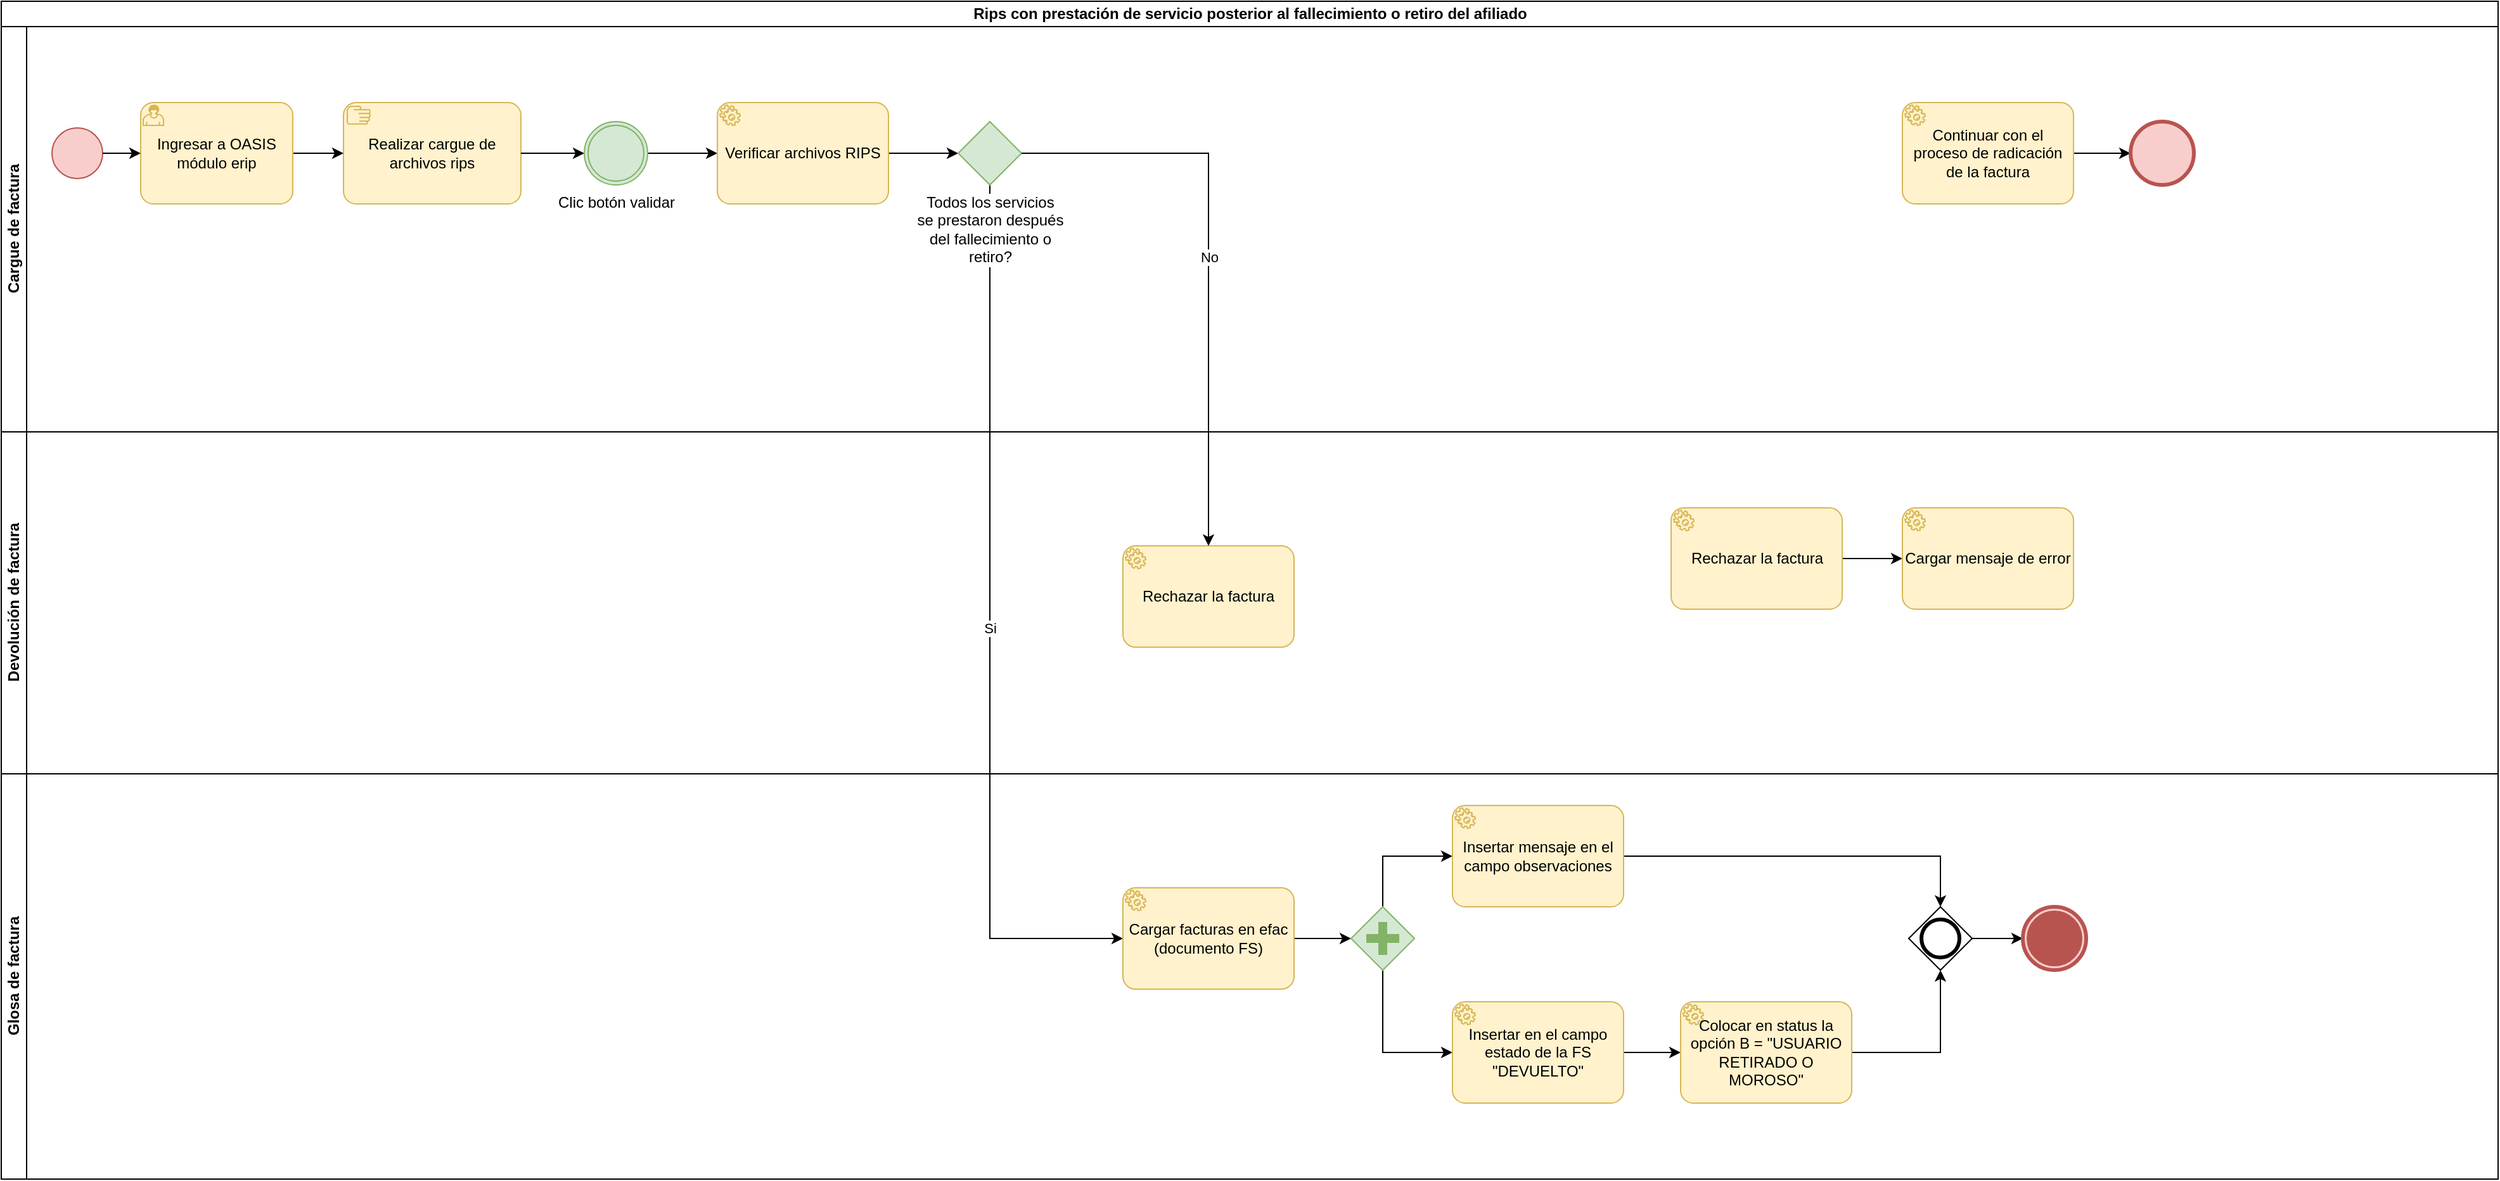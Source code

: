 <mxfile version="21.7.1" type="github">
  <diagram name="Página-1" id="mpdH6doztN7DgkLEiqyZ">
    <mxGraphModel dx="1674" dy="792" grid="1" gridSize="10" guides="1" tooltips="1" connect="1" arrows="1" fold="1" page="1" pageScale="1" pageWidth="2150" pageHeight="930" math="0" shadow="0">
      <root>
        <mxCell id="0" />
        <mxCell id="1" parent="0" />
        <mxCell id="F8KtdpI1GHPBsjBE2DjE-1" value="&lt;font style=&quot;vertical-align: inherit;&quot;&gt;&lt;font style=&quot;vertical-align: inherit;&quot;&gt;Rips con prestación de servicio posterior al fallecimiento o retiro del afiliado&lt;/font&gt;&lt;/font&gt;" style="swimlane;childLayout=stackLayout;resizeParent=1;resizeParentMax=0;horizontal=1;startSize=20;horizontalStack=0;html=1;" parent="1" vertex="1">
          <mxGeometry x="35" y="10" width="1970" height="930" as="geometry" />
        </mxCell>
        <mxCell id="I0qWXPTTr72CTAHtNLoR-31" value="Si" style="edgeStyle=orthogonalEdgeStyle;rounded=0;orthogonalLoop=1;jettySize=auto;html=1;entryX=0;entryY=0.5;entryDx=0;entryDy=0;entryPerimeter=0;" edge="1" parent="F8KtdpI1GHPBsjBE2DjE-1" source="I0qWXPTTr72CTAHtNLoR-29" target="I0qWXPTTr72CTAHtNLoR-32">
          <mxGeometry relative="1" as="geometry">
            <mxPoint x="780" y="740" as="targetPoint" />
            <Array as="points">
              <mxPoint x="780" y="740" />
            </Array>
          </mxGeometry>
        </mxCell>
        <mxCell id="F8KtdpI1GHPBsjBE2DjE-2" value="&lt;font style=&quot;vertical-align: inherit;&quot;&gt;&lt;font style=&quot;vertical-align: inherit;&quot;&gt;Cargue de factura&lt;/font&gt;&lt;/font&gt;" style="swimlane;startSize=20;horizontal=0;html=1;" parent="F8KtdpI1GHPBsjBE2DjE-1" vertex="1">
          <mxGeometry y="20" width="1970" height="320" as="geometry" />
        </mxCell>
        <mxCell id="F8KtdpI1GHPBsjBE2DjE-4" value="" style="points=[[0.145,0.145,0],[0.5,0,0],[0.855,0.145,0],[1,0.5,0],[0.855,0.855,0],[0.5,1,0],[0.145,0.855,0],[0,0.5,0]];shape=mxgraph.bpmn.event;html=1;verticalLabelPosition=bottom;labelBackgroundColor=#ffffff;verticalAlign=top;align=center;perimeter=ellipsePerimeter;outlineConnect=0;aspect=fixed;outline=standard;symbol=general;fillColor=#f8cecc;strokeColor=#b85450;" parent="F8KtdpI1GHPBsjBE2DjE-2" vertex="1">
          <mxGeometry x="40" y="80" width="40" height="40" as="geometry" />
        </mxCell>
        <mxCell id="F8KtdpI1GHPBsjBE2DjE-5" value="Realizar cargue de archivos rips" style="points=[[0.25,0,0],[0.5,0,0],[0.75,0,0],[1,0.25,0],[1,0.5,0],[1,0.75,0],[0.75,1,0],[0.5,1,0],[0.25,1,0],[0,0.75,0],[0,0.5,0],[0,0.25,0]];shape=mxgraph.bpmn.task;whiteSpace=wrap;rectStyle=rounded;size=10;html=1;container=1;expand=0;collapsible=0;taskMarker=manual;fillColor=#fff2cc;strokeColor=#d6b656;" parent="F8KtdpI1GHPBsjBE2DjE-2" vertex="1">
          <mxGeometry x="270" y="60" width="140" height="80" as="geometry" />
        </mxCell>
        <mxCell id="F8KtdpI1GHPBsjBE2DjE-6" style="edgeStyle=orthogonalEdgeStyle;rounded=0;orthogonalLoop=1;jettySize=auto;html=1;" parent="F8KtdpI1GHPBsjBE2DjE-2" source="F8KtdpI1GHPBsjBE2DjE-7" target="F8KtdpI1GHPBsjBE2DjE-5" edge="1">
          <mxGeometry relative="1" as="geometry">
            <mxPoint x="270" y="100" as="targetPoint" />
          </mxGeometry>
        </mxCell>
        <mxCell id="F8KtdpI1GHPBsjBE2DjE-7" value="Ingresar a OASIS módulo erip" style="points=[[0.25,0,0],[0.5,0,0],[0.75,0,0],[1,0.25,0],[1,0.5,0],[1,0.75,0],[0.75,1,0],[0.5,1,0],[0.25,1,0],[0,0.75,0],[0,0.5,0],[0,0.25,0]];shape=mxgraph.bpmn.task;whiteSpace=wrap;rectStyle=rounded;size=10;html=1;container=1;expand=0;collapsible=0;taskMarker=user;fillColor=#fff2cc;strokeColor=#d6b656;" parent="F8KtdpI1GHPBsjBE2DjE-2" vertex="1">
          <mxGeometry x="110" y="60" width="120" height="80" as="geometry" />
        </mxCell>
        <mxCell id="F8KtdpI1GHPBsjBE2DjE-8" style="edgeStyle=orthogonalEdgeStyle;rounded=0;orthogonalLoop=1;jettySize=auto;html=1;entryX=0;entryY=0.5;entryDx=0;entryDy=0;entryPerimeter=0;" parent="F8KtdpI1GHPBsjBE2DjE-2" source="F8KtdpI1GHPBsjBE2DjE-4" target="F8KtdpI1GHPBsjBE2DjE-7" edge="1">
          <mxGeometry relative="1" as="geometry">
            <mxPoint x="110" y="100" as="targetPoint" />
          </mxGeometry>
        </mxCell>
        <mxCell id="F8KtdpI1GHPBsjBE2DjE-9" style="edgeStyle=orthogonalEdgeStyle;rounded=0;orthogonalLoop=1;jettySize=auto;html=1;entryX=0;entryY=0.5;entryDx=0;entryDy=0;entryPerimeter=0;" parent="F8KtdpI1GHPBsjBE2DjE-2" source="F8KtdpI1GHPBsjBE2DjE-5" target="F8KtdpI1GHPBsjBE2DjE-13" edge="1">
          <mxGeometry relative="1" as="geometry">
            <mxPoint x="460" y="100" as="targetPoint" />
          </mxGeometry>
        </mxCell>
        <mxCell id="F8KtdpI1GHPBsjBE2DjE-12" style="edgeStyle=orthogonalEdgeStyle;rounded=0;orthogonalLoop=1;jettySize=auto;html=1;entryX=0;entryY=0.5;entryDx=0;entryDy=0;entryPerimeter=0;" parent="F8KtdpI1GHPBsjBE2DjE-2" source="F8KtdpI1GHPBsjBE2DjE-13" target="F8KtdpI1GHPBsjBE2DjE-24" edge="1">
          <mxGeometry relative="1" as="geometry">
            <mxPoint x="560" y="100" as="targetPoint" />
          </mxGeometry>
        </mxCell>
        <mxCell id="F8KtdpI1GHPBsjBE2DjE-13" value="Clic botón validar" style="points=[[0.145,0.145,0],[0.5,0,0],[0.855,0.145,0],[1,0.5,0],[0.855,0.855,0],[0.5,1,0],[0.145,0.855,0],[0,0.5,0]];shape=mxgraph.bpmn.event;html=1;verticalLabelPosition=bottom;labelBackgroundColor=#ffffff;verticalAlign=top;align=center;perimeter=ellipsePerimeter;outlineConnect=0;aspect=fixed;outline=throwing;symbol=general;fillColor=#d5e8d4;strokeColor=#82b366;" parent="F8KtdpI1GHPBsjBE2DjE-2" vertex="1">
          <mxGeometry x="460" y="75" width="50" height="50" as="geometry" />
        </mxCell>
        <mxCell id="F8KtdpI1GHPBsjBE2DjE-23" style="edgeStyle=orthogonalEdgeStyle;rounded=0;orthogonalLoop=1;jettySize=auto;html=1;entryX=0;entryY=0.5;entryDx=0;entryDy=0;entryPerimeter=0;" parent="F8KtdpI1GHPBsjBE2DjE-2" source="F8KtdpI1GHPBsjBE2DjE-24" target="I0qWXPTTr72CTAHtNLoR-29" edge="1">
          <mxGeometry relative="1" as="geometry">
            <mxPoint x="755" y="100" as="targetPoint" />
          </mxGeometry>
        </mxCell>
        <mxCell id="F8KtdpI1GHPBsjBE2DjE-24" value="&lt;font style=&quot;vertical-align: inherit;&quot;&gt;&lt;font style=&quot;vertical-align: inherit;&quot;&gt;Verificar archivos RIPS&lt;/font&gt;&lt;/font&gt;" style="points=[[0.25,0,0],[0.5,0,0],[0.75,0,0],[1,0.25,0],[1,0.5,0],[1,0.75,0],[0.75,1,0],[0.5,1,0],[0.25,1,0],[0,0.75,0],[0,0.5,0],[0,0.25,0]];shape=mxgraph.bpmn.task;whiteSpace=wrap;rectStyle=rounded;size=10;html=1;container=1;expand=0;collapsible=0;taskMarker=service;fillColor=#fff2cc;strokeColor=#d6b656;" parent="F8KtdpI1GHPBsjBE2DjE-2" vertex="1">
          <mxGeometry x="565" y="60" width="135" height="80" as="geometry" />
        </mxCell>
        <mxCell id="F8KtdpI1GHPBsjBE2DjE-27" style="edgeStyle=orthogonalEdgeStyle;rounded=0;orthogonalLoop=1;jettySize=auto;html=1;" parent="F8KtdpI1GHPBsjBE2DjE-2" source="F8KtdpI1GHPBsjBE2DjE-28" target="F8KtdpI1GHPBsjBE2DjE-29" edge="1">
          <mxGeometry relative="1" as="geometry" />
        </mxCell>
        <mxCell id="F8KtdpI1GHPBsjBE2DjE-28" value="Continuar con el proceso de radicación de la factura" style="points=[[0.25,0,0],[0.5,0,0],[0.75,0,0],[1,0.25,0],[1,0.5,0],[1,0.75,0],[0.75,1,0],[0.5,1,0],[0.25,1,0],[0,0.75,0],[0,0.5,0],[0,0.25,0]];shape=mxgraph.bpmn.task;whiteSpace=wrap;rectStyle=rounded;size=10;html=1;container=1;expand=0;collapsible=0;taskMarker=service;fillColor=#fff2cc;strokeColor=#d6b656;" parent="F8KtdpI1GHPBsjBE2DjE-2" vertex="1">
          <mxGeometry x="1500" y="60" width="135" height="80" as="geometry" />
        </mxCell>
        <mxCell id="F8KtdpI1GHPBsjBE2DjE-29" value="" style="points=[[0.145,0.145,0],[0.5,0,0],[0.855,0.145,0],[1,0.5,0],[0.855,0.855,0],[0.5,1,0],[0.145,0.855,0],[0,0.5,0]];shape=mxgraph.bpmn.event;html=1;verticalLabelPosition=bottom;labelBackgroundColor=#ffffff;verticalAlign=top;align=center;perimeter=ellipsePerimeter;outlineConnect=0;aspect=fixed;outline=end;symbol=terminate2;fillColor=#f8cecc;strokeColor=#b85450;" parent="F8KtdpI1GHPBsjBE2DjE-2" vertex="1">
          <mxGeometry x="1680" y="75" width="50" height="50" as="geometry" />
        </mxCell>
        <mxCell id="I0qWXPTTr72CTAHtNLoR-29" value="Todos los servicios&lt;br&gt;se prestaron después&lt;br&gt;del fallecimiento o&lt;br&gt;retiro?" style="points=[[0.25,0.25,0],[0.5,0,0],[0.75,0.25,0],[1,0.5,0],[0.75,0.75,0],[0.5,1,0],[0.25,0.75,0],[0,0.5,0]];shape=mxgraph.bpmn.gateway2;html=1;verticalLabelPosition=bottom;labelBackgroundColor=#ffffff;verticalAlign=top;align=center;perimeter=rhombusPerimeter;outlineConnect=0;outline=none;symbol=none;fillColor=#d5e8d4;strokeColor=#82b366;" vertex="1" parent="F8KtdpI1GHPBsjBE2DjE-2">
          <mxGeometry x="755" y="75" width="50" height="50" as="geometry" />
        </mxCell>
        <mxCell id="F8KtdpI1GHPBsjBE2DjE-30" value="&lt;font style=&quot;vertical-align: inherit;&quot;&gt;&lt;font style=&quot;vertical-align: inherit;&quot;&gt;Devolución de factura&lt;/font&gt;&lt;/font&gt;" style="swimlane;startSize=20;horizontal=0;html=1;" parent="F8KtdpI1GHPBsjBE2DjE-1" vertex="1">
          <mxGeometry y="340" width="1970" height="270" as="geometry" />
        </mxCell>
        <mxCell id="F8KtdpI1GHPBsjBE2DjE-31" style="edgeStyle=orthogonalEdgeStyle;rounded=0;orthogonalLoop=1;jettySize=auto;html=1;" parent="F8KtdpI1GHPBsjBE2DjE-30" source="F8KtdpI1GHPBsjBE2DjE-32" target="F8KtdpI1GHPBsjBE2DjE-35" edge="1">
          <mxGeometry relative="1" as="geometry">
            <mxPoint x="1500" y="100" as="targetPoint" />
          </mxGeometry>
        </mxCell>
        <mxCell id="F8KtdpI1GHPBsjBE2DjE-32" value="Rechazar la factura" style="points=[[0.25,0,0],[0.5,0,0],[0.75,0,0],[1,0.25,0],[1,0.5,0],[1,0.75,0],[0.75,1,0],[0.5,1,0],[0.25,1,0],[0,0.75,0],[0,0.5,0],[0,0.25,0]];shape=mxgraph.bpmn.task;whiteSpace=wrap;rectStyle=rounded;size=10;html=1;container=1;expand=0;collapsible=0;taskMarker=service;fillColor=#fff2cc;strokeColor=#d6b656;" parent="F8KtdpI1GHPBsjBE2DjE-30" vertex="1">
          <mxGeometry x="1317.5" y="60" width="135" height="80" as="geometry" />
        </mxCell>
        <mxCell id="F8KtdpI1GHPBsjBE2DjE-35" value="Cargar mensaje de error" style="points=[[0.25,0,0],[0.5,0,0],[0.75,0,0],[1,0.25,0],[1,0.5,0],[1,0.75,0],[0.75,1,0],[0.5,1,0],[0.25,1,0],[0,0.75,0],[0,0.5,0],[0,0.25,0]];shape=mxgraph.bpmn.task;whiteSpace=wrap;rectStyle=rounded;size=10;html=1;container=1;expand=0;collapsible=0;taskMarker=service;fillColor=#fff2cc;strokeColor=#d6b656;" parent="F8KtdpI1GHPBsjBE2DjE-30" vertex="1">
          <mxGeometry x="1500" y="60" width="135" height="80" as="geometry" />
        </mxCell>
        <mxCell id="I0qWXPTTr72CTAHtNLoR-33" value="Rechazar la factura" style="points=[[0.25,0,0],[0.5,0,0],[0.75,0,0],[1,0.25,0],[1,0.5,0],[1,0.75,0],[0.75,1,0],[0.5,1,0],[0.25,1,0],[0,0.75,0],[0,0.5,0],[0,0.25,0]];shape=mxgraph.bpmn.task;whiteSpace=wrap;rectStyle=rounded;size=10;html=1;container=1;expand=0;collapsible=0;taskMarker=service;fillColor=#fff2cc;strokeColor=#d6b656;" vertex="1" parent="F8KtdpI1GHPBsjBE2DjE-30">
          <mxGeometry x="885" y="90" width="135" height="80" as="geometry" />
        </mxCell>
        <mxCell id="I0qWXPTTr72CTAHtNLoR-1" value="&lt;font style=&quot;vertical-align: inherit;&quot;&gt;&lt;font style=&quot;vertical-align: inherit;&quot;&gt;Glosa de factura&lt;/font&gt;&lt;/font&gt;" style="swimlane;startSize=20;horizontal=0;html=1;" vertex="1" parent="F8KtdpI1GHPBsjBE2DjE-1">
          <mxGeometry y="610" width="1970" height="320" as="geometry" />
        </mxCell>
        <mxCell id="I0qWXPTTr72CTAHtNLoR-35" style="edgeStyle=orthogonalEdgeStyle;rounded=0;orthogonalLoop=1;jettySize=auto;html=1;" edge="1" parent="I0qWXPTTr72CTAHtNLoR-1" source="I0qWXPTTr72CTAHtNLoR-32" target="I0qWXPTTr72CTAHtNLoR-34">
          <mxGeometry relative="1" as="geometry" />
        </mxCell>
        <mxCell id="I0qWXPTTr72CTAHtNLoR-32" value="&lt;font style=&quot;vertical-align: inherit;&quot;&gt;&lt;font style=&quot;vertical-align: inherit;&quot;&gt;Cargar facturas en efac (documento FS)&lt;/font&gt;&lt;/font&gt;" style="points=[[0.25,0,0],[0.5,0,0],[0.75,0,0],[1,0.25,0],[1,0.5,0],[1,0.75,0],[0.75,1,0],[0.5,1,0],[0.25,1,0],[0,0.75,0],[0,0.5,0],[0,0.25,0]];shape=mxgraph.bpmn.task;whiteSpace=wrap;rectStyle=rounded;size=10;html=1;container=1;expand=0;collapsible=0;taskMarker=service;fillColor=#fff2cc;strokeColor=#d6b656;" vertex="1" parent="I0qWXPTTr72CTAHtNLoR-1">
          <mxGeometry x="885" y="90" width="135" height="80" as="geometry" />
        </mxCell>
        <mxCell id="I0qWXPTTr72CTAHtNLoR-38" style="edgeStyle=orthogonalEdgeStyle;rounded=0;orthogonalLoop=1;jettySize=auto;html=1;entryX=0;entryY=0.5;entryDx=0;entryDy=0;entryPerimeter=0;" edge="1" parent="I0qWXPTTr72CTAHtNLoR-1" source="I0qWXPTTr72CTAHtNLoR-34" target="I0qWXPTTr72CTAHtNLoR-36">
          <mxGeometry relative="1" as="geometry">
            <Array as="points">
              <mxPoint x="1090" y="65" />
            </Array>
          </mxGeometry>
        </mxCell>
        <mxCell id="I0qWXPTTr72CTAHtNLoR-39" style="edgeStyle=orthogonalEdgeStyle;rounded=0;orthogonalLoop=1;jettySize=auto;html=1;entryX=0;entryY=0.5;entryDx=0;entryDy=0;entryPerimeter=0;" edge="1" parent="I0qWXPTTr72CTAHtNLoR-1" source="I0qWXPTTr72CTAHtNLoR-34" target="I0qWXPTTr72CTAHtNLoR-37">
          <mxGeometry relative="1" as="geometry">
            <Array as="points">
              <mxPoint x="1090" y="220" />
            </Array>
          </mxGeometry>
        </mxCell>
        <mxCell id="I0qWXPTTr72CTAHtNLoR-34" value="" style="points=[[0.25,0.25,0],[0.5,0,0],[0.75,0.25,0],[1,0.5,0],[0.75,0.75,0],[0.5,1,0],[0.25,0.75,0],[0,0.5,0]];shape=mxgraph.bpmn.gateway2;html=1;verticalLabelPosition=bottom;labelBackgroundColor=#ffffff;verticalAlign=top;align=center;perimeter=rhombusPerimeter;outlineConnect=0;outline=none;symbol=none;gwType=parallel;fillColor=#d5e8d4;strokeColor=#82b366;" vertex="1" parent="I0qWXPTTr72CTAHtNLoR-1">
          <mxGeometry x="1065" y="105" width="50" height="50" as="geometry" />
        </mxCell>
        <mxCell id="I0qWXPTTr72CTAHtNLoR-43" style="edgeStyle=orthogonalEdgeStyle;rounded=0;orthogonalLoop=1;jettySize=auto;html=1;entryX=0.5;entryY=0;entryDx=0;entryDy=0;entryPerimeter=0;" edge="1" parent="I0qWXPTTr72CTAHtNLoR-1" source="I0qWXPTTr72CTAHtNLoR-36" target="I0qWXPTTr72CTAHtNLoR-42">
          <mxGeometry relative="1" as="geometry" />
        </mxCell>
        <mxCell id="I0qWXPTTr72CTAHtNLoR-36" value="&lt;font style=&quot;vertical-align: inherit;&quot;&gt;&lt;font style=&quot;vertical-align: inherit;&quot;&gt;Insertar mensaje en el campo observaciones&lt;/font&gt;&lt;/font&gt;" style="points=[[0.25,0,0],[0.5,0,0],[0.75,0,0],[1,0.25,0],[1,0.5,0],[1,0.75,0],[0.75,1,0],[0.5,1,0],[0.25,1,0],[0,0.75,0],[0,0.5,0],[0,0.25,0]];shape=mxgraph.bpmn.task;whiteSpace=wrap;rectStyle=rounded;size=10;html=1;container=1;expand=0;collapsible=0;taskMarker=service;fillColor=#fff2cc;strokeColor=#d6b656;" vertex="1" parent="I0qWXPTTr72CTAHtNLoR-1">
          <mxGeometry x="1145" y="25" width="135" height="80" as="geometry" />
        </mxCell>
        <mxCell id="I0qWXPTTr72CTAHtNLoR-41" style="edgeStyle=orthogonalEdgeStyle;rounded=0;orthogonalLoop=1;jettySize=auto;html=1;" edge="1" parent="I0qWXPTTr72CTAHtNLoR-1" source="I0qWXPTTr72CTAHtNLoR-37" target="I0qWXPTTr72CTAHtNLoR-40">
          <mxGeometry relative="1" as="geometry" />
        </mxCell>
        <mxCell id="I0qWXPTTr72CTAHtNLoR-37" value="&lt;font style=&quot;vertical-align: inherit;&quot;&gt;&lt;font style=&quot;vertical-align: inherit;&quot;&gt;Insertar en el campo estado de la FS &quot;DEVUELTO&quot;&lt;/font&gt;&lt;/font&gt;" style="points=[[0.25,0,0],[0.5,0,0],[0.75,0,0],[1,0.25,0],[1,0.5,0],[1,0.75,0],[0.75,1,0],[0.5,1,0],[0.25,1,0],[0,0.75,0],[0,0.5,0],[0,0.25,0]];shape=mxgraph.bpmn.task;whiteSpace=wrap;rectStyle=rounded;size=10;html=1;container=1;expand=0;collapsible=0;taskMarker=service;fillColor=#fff2cc;strokeColor=#d6b656;" vertex="1" parent="I0qWXPTTr72CTAHtNLoR-1">
          <mxGeometry x="1145" y="180" width="135" height="80" as="geometry" />
        </mxCell>
        <mxCell id="I0qWXPTTr72CTAHtNLoR-44" style="edgeStyle=orthogonalEdgeStyle;rounded=0;orthogonalLoop=1;jettySize=auto;html=1;" edge="1" parent="I0qWXPTTr72CTAHtNLoR-1" source="I0qWXPTTr72CTAHtNLoR-40" target="I0qWXPTTr72CTAHtNLoR-42">
          <mxGeometry relative="1" as="geometry" />
        </mxCell>
        <mxCell id="I0qWXPTTr72CTAHtNLoR-40" value="&lt;font style=&quot;vertical-align: inherit;&quot;&gt;&lt;font style=&quot;vertical-align: inherit;&quot;&gt;Colocar en status la opción B = &quot;USUARIO RETIRADO O MOROSO&quot;&lt;/font&gt;&lt;/font&gt;" style="points=[[0.25,0,0],[0.5,0,0],[0.75,0,0],[1,0.25,0],[1,0.5,0],[1,0.75,0],[0.75,1,0],[0.5,1,0],[0.25,1,0],[0,0.75,0],[0,0.5,0],[0,0.25,0]];shape=mxgraph.bpmn.task;whiteSpace=wrap;rectStyle=rounded;size=10;html=1;container=1;expand=0;collapsible=0;taskMarker=service;fillColor=#fff2cc;strokeColor=#d6b656;" vertex="1" parent="I0qWXPTTr72CTAHtNLoR-1">
          <mxGeometry x="1325" y="180" width="135" height="80" as="geometry" />
        </mxCell>
        <mxCell id="I0qWXPTTr72CTAHtNLoR-46" style="edgeStyle=orthogonalEdgeStyle;rounded=0;orthogonalLoop=1;jettySize=auto;html=1;" edge="1" parent="I0qWXPTTr72CTAHtNLoR-1" source="I0qWXPTTr72CTAHtNLoR-42" target="I0qWXPTTr72CTAHtNLoR-45">
          <mxGeometry relative="1" as="geometry" />
        </mxCell>
        <mxCell id="I0qWXPTTr72CTAHtNLoR-42" value="" style="points=[[0.25,0.25,0],[0.5,0,0],[0.75,0.25,0],[1,0.5,0],[0.75,0.75,0],[0.5,1,0],[0.25,0.75,0],[0,0.5,0]];shape=mxgraph.bpmn.gateway2;html=1;verticalLabelPosition=bottom;labelBackgroundColor=#ffffff;verticalAlign=top;align=center;perimeter=rhombusPerimeter;outlineConnect=0;outline=end;symbol=general;" vertex="1" parent="I0qWXPTTr72CTAHtNLoR-1">
          <mxGeometry x="1505" y="105" width="50" height="50" as="geometry" />
        </mxCell>
        <mxCell id="I0qWXPTTr72CTAHtNLoR-45" value="" style="points=[[0.145,0.145,0],[0.5,0,0],[0.855,0.145,0],[1,0.5,0],[0.855,0.855,0],[0.5,1,0],[0.145,0.855,0],[0,0.5,0]];shape=mxgraph.bpmn.event;html=1;verticalLabelPosition=bottom;labelBackgroundColor=#ffffff;verticalAlign=top;align=center;perimeter=ellipsePerimeter;outlineConnect=0;aspect=fixed;outline=end;symbol=terminate;fillColor=#f8cecc;strokeColor=#b85450;" vertex="1" parent="I0qWXPTTr72CTAHtNLoR-1">
          <mxGeometry x="1595" y="105" width="50" height="50" as="geometry" />
        </mxCell>
        <mxCell id="I0qWXPTTr72CTAHtNLoR-30" value="No" style="edgeStyle=orthogonalEdgeStyle;rounded=0;orthogonalLoop=1;jettySize=auto;html=1;" edge="1" parent="F8KtdpI1GHPBsjBE2DjE-1" source="I0qWXPTTr72CTAHtNLoR-29" target="I0qWXPTTr72CTAHtNLoR-33">
          <mxGeometry relative="1" as="geometry">
            <mxPoint x="935" y="450" as="targetPoint" />
          </mxGeometry>
        </mxCell>
      </root>
    </mxGraphModel>
  </diagram>
</mxfile>
